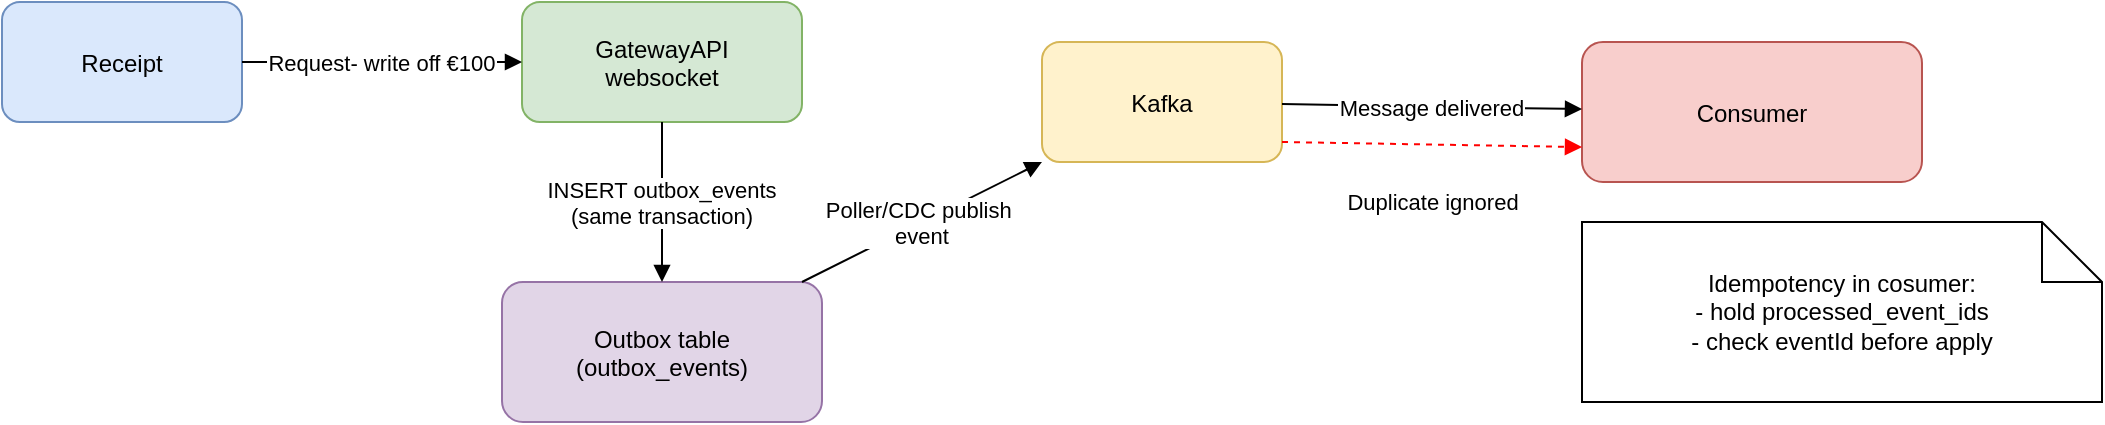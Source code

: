 <mxfile version="28.1.1">
  <diagram name="OutboxKafkaIdempotency" id="0">
    <mxGraphModel dx="1426" dy="863" grid="1" gridSize="10" guides="1" tooltips="1" connect="1" arrows="1" fold="1" page="1" pageScale="1" pageWidth="1200" pageHeight="800" math="0" shadow="0">
      <root>
        <mxCell id="0" />
        <mxCell id="1" parent="0" />
        <mxCell id="user" value="Receipt" style="shape=rectangle;fillColor=#dae8fc;strokeColor=#6c8ebf;rounded=1;" parent="1" vertex="1">
          <mxGeometry x="40" y="160" width="120" height="60" as="geometry" />
        </mxCell>
        <mxCell id="service" value="GatewayAPI&#xa;websocket" style="shape=rectangle;fillColor=#d5e8d4;strokeColor=#82b366;rounded=1;" parent="1" vertex="1">
          <mxGeometry x="300" y="160" width="140" height="60" as="geometry" />
        </mxCell>
        <mxCell id="outbox" value="Outbox table&#xa;(outbox_events)" style="shape=rectangle;fillColor=#e1d5e7;strokeColor=#9673a6;rounded=1;" parent="1" vertex="1">
          <mxGeometry x="290" y="300" width="160" height="70" as="geometry" />
        </mxCell>
        <mxCell id="kafka" value="Kafka" style="shape=rectangle;fillColor=#fff2cc;strokeColor=#d6b656;rounded=1;" parent="1" vertex="1">
          <mxGeometry x="560" y="180" width="120" height="60" as="geometry" />
        </mxCell>
        <mxCell id="consumer" value="Consumer" style="shape=rectangle;fillColor=#f8cecc;strokeColor=#b85450;rounded=1;" parent="1" vertex="1">
          <mxGeometry x="830" y="180" width="170" height="70" as="geometry" />
        </mxCell>
        <mxCell id="e1" value="Request- write off €100" style="endArrow=block;rounded=0;" parent="1" source="user" target="service" edge="1">
          <mxGeometry relative="1" as="geometry" />
        </mxCell>
        <mxCell id="e2" value="INSERT outbox_events&#xa;(same transaction)" style="endArrow=block;rounded=0;" parent="1" source="service" target="outbox" edge="1">
          <mxGeometry relative="1" as="geometry" />
        </mxCell>
        <mxCell id="e3" value="Poller/CDC publish &#xa;event" style="endArrow=block;rounded=0;" parent="1" source="outbox" target="kafka" edge="1">
          <mxGeometry relative="1" as="geometry" />
        </mxCell>
        <mxCell id="e4" value="Message delivered" style="endArrow=block;rounded=0;" parent="1" source="kafka" target="consumer" edge="1">
          <mxGeometry relative="1" as="geometry" />
        </mxCell>
        <mxCell id="e5" value="Duplicate ignored" style="endArrow=block;dashed=1;strokeColor=red;" parent="1" edge="1">
          <mxGeometry x="0.015" y="-28" relative="1" as="geometry">
            <mxPoint x="680" y="229.997" as="sourcePoint" />
            <mxPoint x="830" y="232.539" as="targetPoint" />
            <mxPoint as="offset" />
          </mxGeometry>
        </mxCell>
        <mxCell id="note" value="Idempotency in cosumer:&lt;br&gt;- hold processed_event_ids&lt;br&gt;- check eventId before apply" style="shape=note;whiteSpace=wrap;html=1;" parent="1" vertex="1">
          <mxGeometry x="830" y="270" width="260" height="90" as="geometry" />
        </mxCell>
      </root>
    </mxGraphModel>
  </diagram>
</mxfile>
